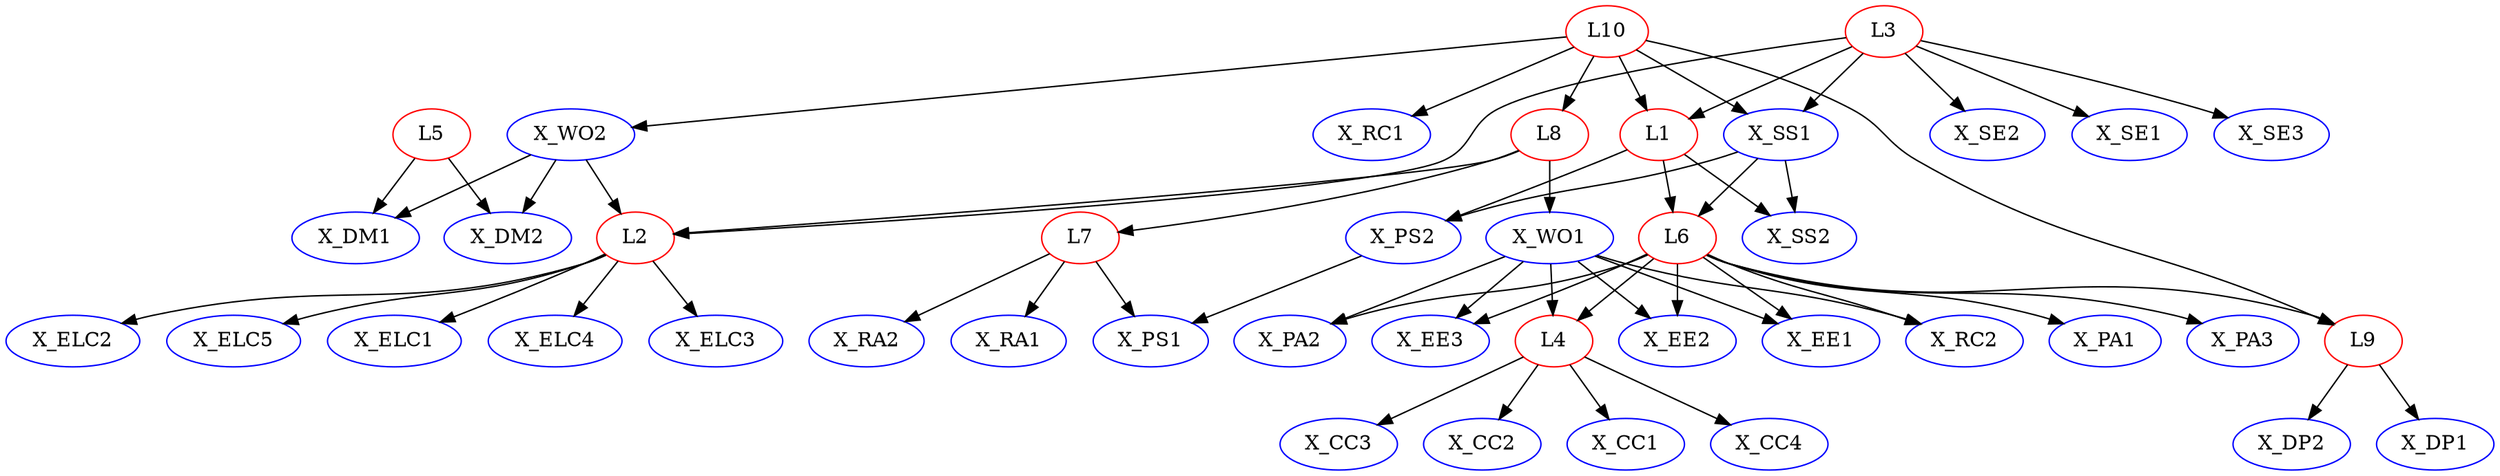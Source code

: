 digraph {
L10 [color = red]; X_SS2 [color = blue]; L1 [color = red]; X_SE1 [color = blue]; X_ELC2 [color = blue]; X_DM2 [color = blue]; X_CC3 [color = blue]; X_CC2 [color = blue]; X_PA2 [color = blue]; X_RC1 [color = blue]; X_DM1 [color = blue]; L9 [color = red]; X_RA2 [color = blue]; X_CC1 [color = blue]; X_SE3 [color = blue]; X_EE3 [color = blue]; X_ELC3 [color = blue]; X_ELC5 [color = blue]; L4 [color = red]; L8 [color = red]; X_PS1 [color = blue]; L5 [color = red]; X_SS1 [color = blue]; X_EE2 [color = blue]; X_RA1 [color = blue]; L2 [color = red]; X_WO1 [color = blue]; X_SE2 [color = blue]; L7 [color = red]; X_DP2 [color = blue]; L6 [color = red]; X_WO2 [color = blue]; X_PS2 [color = blue]; X_DP1 [color = blue]; X_EE1 [color = blue]; X_PA1 [color = blue]; X_ELC1 [color = blue]; X_ELC4 [color = blue]; L3 [color = red]; X_PA3 [color = blue]; X_RC2 [color = blue]; X_CC4 [color = blue]; 
subgraph Undirected {
edge [dir=none, color=black]
}

subgraph Directed {
edge [color=black]
L2 -> X_ELC4
L6 -> X_PA1
L5 -> X_DM1
L5 -> X_DM2
L3 -> L2
L7 -> X_RA1
X_WO1 -> X_EE2
L3 -> L1
L7 -> X_RA2
L10 -> L1
L4 -> X_CC1
L6 -> X_EE2
L9 -> X_DP2
X_SS1 -> X_SS2
L9 -> X_DP1
X_WO1 -> X_PA2
L10 -> X_WO2
L6 -> L9
X_SS1 -> X_PS2
X_WO2 -> L2
L2 -> X_ELC3
L6 -> X_PA2
L4 -> X_CC3
L3 -> X_SE2
L3 -> X_SE3
L7 -> X_PS1
L1 -> L6
L2 -> X_ELC2
L3 -> X_SE1
L8 -> X_WO1
L3 -> X_SS1
L2 -> X_ELC5
L10 -> X_SS1
L4 -> X_CC2
L6 -> X_PA3
X_WO1 -> X_EE3
X_WO1 -> X_EE1
X_PS2 -> X_PS1
L10 -> L8
L4 -> X_CC4
L6 -> X_EE1
X_WO2 -> X_DM1
L8 -> L7
L6 -> X_EE3
L10 -> X_RC1
X_WO2 -> X_DM2
X_WO1 -> X_RC2
L8 -> L2
X_WO1 -> L4
L10 -> L9
X_SS1 -> L6
L1 -> X_SS2
L6 -> L4
L1 -> X_PS2
L2 -> X_ELC1
L6 -> X_RC2
}

}

